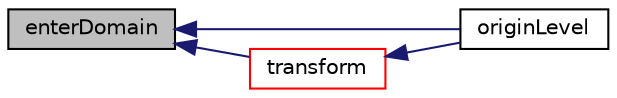 digraph "enterDomain"
{
  bgcolor="transparent";
  edge [fontname="Helvetica",fontsize="10",labelfontname="Helvetica",labelfontsize="10"];
  node [fontname="Helvetica",fontsize="10",shape=record];
  rankdir="LR";
  Node515 [label="enterDomain",height=0.2,width=0.4,color="black", fillcolor="grey75", style="filled", fontcolor="black"];
  Node515 -> Node516 [dir="back",color="midnightblue",fontsize="10",style="solid",fontname="Helvetica"];
  Node516 [label="originLevel",height=0.2,width=0.4,color="black",URL="$a22457.html#a401e7a24dbc520b869aaa022e8b6ff58"];
  Node515 -> Node517 [dir="back",color="midnightblue",fontsize="10",style="solid",fontname="Helvetica"];
  Node517 [label="transform",height=0.2,width=0.4,color="red",URL="$a22457.html#aed2b737758d1e2ae18db7bb1278e1747",tooltip="Apply rotation matrix to any coordinates. "];
  Node517 -> Node516 [dir="back",color="midnightblue",fontsize="10",style="solid",fontname="Helvetica"];
}
